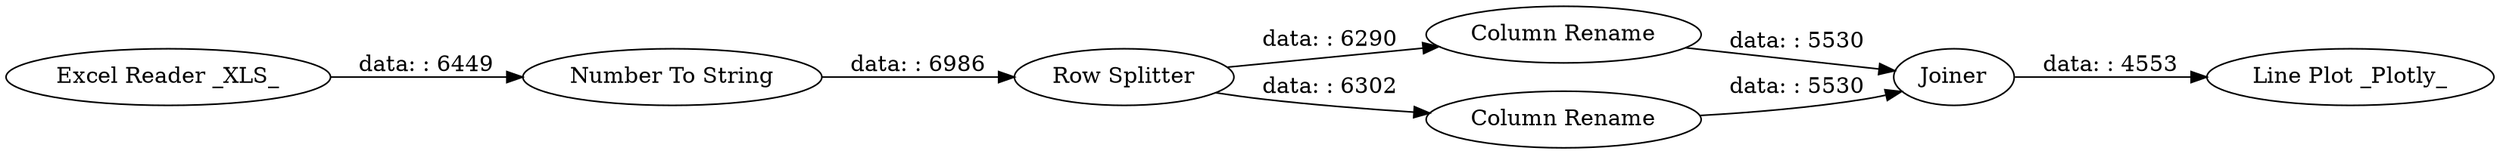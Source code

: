 digraph {
	"3692350819800972318_4" [label="Number To String"]
	"3692350819800972318_2" [label="Excel Reader _XLS_"]
	"3692350819800972318_6" [label="Line Plot _Plotly_"]
	"3692350819800972318_12" [label=Joiner]
	"3692350819800972318_9" [label="Column Rename"]
	"3692350819800972318_15" [label="Row Splitter"]
	"3692350819800972318_10" [label="Column Rename"]
	"3692350819800972318_2" -> "3692350819800972318_4" [label="data: : 6449"]
	"3692350819800972318_15" -> "3692350819800972318_10" [label="data: : 6302"]
	"3692350819800972318_15" -> "3692350819800972318_9" [label="data: : 6290"]
	"3692350819800972318_4" -> "3692350819800972318_15" [label="data: : 6986"]
	"3692350819800972318_10" -> "3692350819800972318_12" [label="data: : 5530"]
	"3692350819800972318_12" -> "3692350819800972318_6" [label="data: : 4553"]
	"3692350819800972318_9" -> "3692350819800972318_12" [label="data: : 5530"]
	rankdir=LR
}
